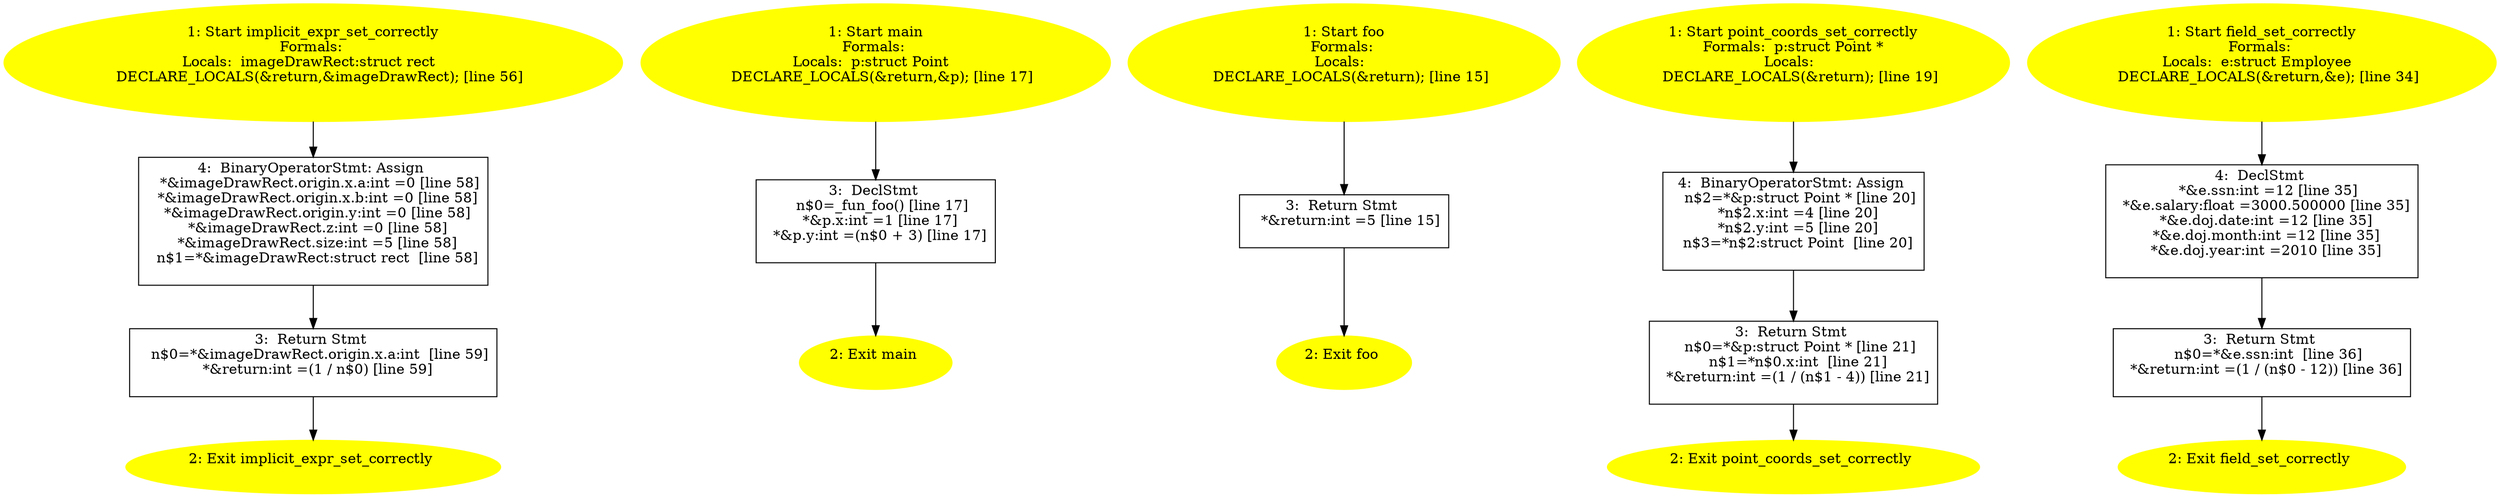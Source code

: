 /* @generated */
digraph iCFG {
"implicit_expr_set_correctly4" [label="4:  BinaryOperatorStmt: Assign \n   *&imageDrawRect.origin.x.a:int =0 [line 58]\n  *&imageDrawRect.origin.x.b:int =0 [line 58]\n  *&imageDrawRect.origin.y:int =0 [line 58]\n  *&imageDrawRect.z:int =0 [line 58]\n  *&imageDrawRect.size:int =5 [line 58]\n  n$1=*&imageDrawRect:struct rect  [line 58]\n " shape="box"]
	

	 "implicit_expr_set_correctly4" -> "implicit_expr_set_correctly3" ;
"implicit_expr_set_correctly3" [label="3:  Return Stmt \n   n$0=*&imageDrawRect.origin.x.a:int  [line 59]\n  *&return:int =(1 / n$0) [line 59]\n " shape="box"]
	

	 "implicit_expr_set_correctly3" -> "implicit_expr_set_correctly2" ;
"implicit_expr_set_correctly2" [label="2: Exit implicit_expr_set_correctly \n  " color=yellow style=filled]
	

"implicit_expr_set_correctly1" [label="1: Start implicit_expr_set_correctly\nFormals: \nLocals:  imageDrawRect:struct rect  \n   DECLARE_LOCALS(&return,&imageDrawRect); [line 56]\n " color=yellow style=filled]
	

	 "implicit_expr_set_correctly1" -> "implicit_expr_set_correctly4" ;
"main3" [label="3:  DeclStmt \n   n$0=_fun_foo() [line 17]\n  *&p.x:int =1 [line 17]\n  *&p.y:int =(n$0 + 3) [line 17]\n " shape="box"]
	

	 "main3" -> "main2" ;
"main2" [label="2: Exit main \n  " color=yellow style=filled]
	

"main1" [label="1: Start main\nFormals: \nLocals:  p:struct Point  \n   DECLARE_LOCALS(&return,&p); [line 17]\n " color=yellow style=filled]
	

	 "main1" -> "main3" ;
"foo3" [label="3:  Return Stmt \n   *&return:int =5 [line 15]\n " shape="box"]
	

	 "foo3" -> "foo2" ;
"foo2" [label="2: Exit foo \n  " color=yellow style=filled]
	

"foo1" [label="1: Start foo\nFormals: \nLocals:  \n   DECLARE_LOCALS(&return); [line 15]\n " color=yellow style=filled]
	

	 "foo1" -> "foo3" ;
"point_coords_set_correctly4" [label="4:  BinaryOperatorStmt: Assign \n   n$2=*&p:struct Point * [line 20]\n  *n$2.x:int =4 [line 20]\n  *n$2.y:int =5 [line 20]\n  n$3=*n$2:struct Point  [line 20]\n " shape="box"]
	

	 "point_coords_set_correctly4" -> "point_coords_set_correctly3" ;
"point_coords_set_correctly3" [label="3:  Return Stmt \n   n$0=*&p:struct Point * [line 21]\n  n$1=*n$0.x:int  [line 21]\n  *&return:int =(1 / (n$1 - 4)) [line 21]\n " shape="box"]
	

	 "point_coords_set_correctly3" -> "point_coords_set_correctly2" ;
"point_coords_set_correctly2" [label="2: Exit point_coords_set_correctly \n  " color=yellow style=filled]
	

"point_coords_set_correctly1" [label="1: Start point_coords_set_correctly\nFormals:  p:struct Point *\nLocals:  \n   DECLARE_LOCALS(&return); [line 19]\n " color=yellow style=filled]
	

	 "point_coords_set_correctly1" -> "point_coords_set_correctly4" ;
"field_set_correctly4" [label="4:  DeclStmt \n   *&e.ssn:int =12 [line 35]\n  *&e.salary:float =3000.500000 [line 35]\n  *&e.doj.date:int =12 [line 35]\n  *&e.doj.month:int =12 [line 35]\n  *&e.doj.year:int =2010 [line 35]\n " shape="box"]
	

	 "field_set_correctly4" -> "field_set_correctly3" ;
"field_set_correctly3" [label="3:  Return Stmt \n   n$0=*&e.ssn:int  [line 36]\n  *&return:int =(1 / (n$0 - 12)) [line 36]\n " shape="box"]
	

	 "field_set_correctly3" -> "field_set_correctly2" ;
"field_set_correctly2" [label="2: Exit field_set_correctly \n  " color=yellow style=filled]
	

"field_set_correctly1" [label="1: Start field_set_correctly\nFormals: \nLocals:  e:struct Employee  \n   DECLARE_LOCALS(&return,&e); [line 34]\n " color=yellow style=filled]
	

	 "field_set_correctly1" -> "field_set_correctly4" ;
}
